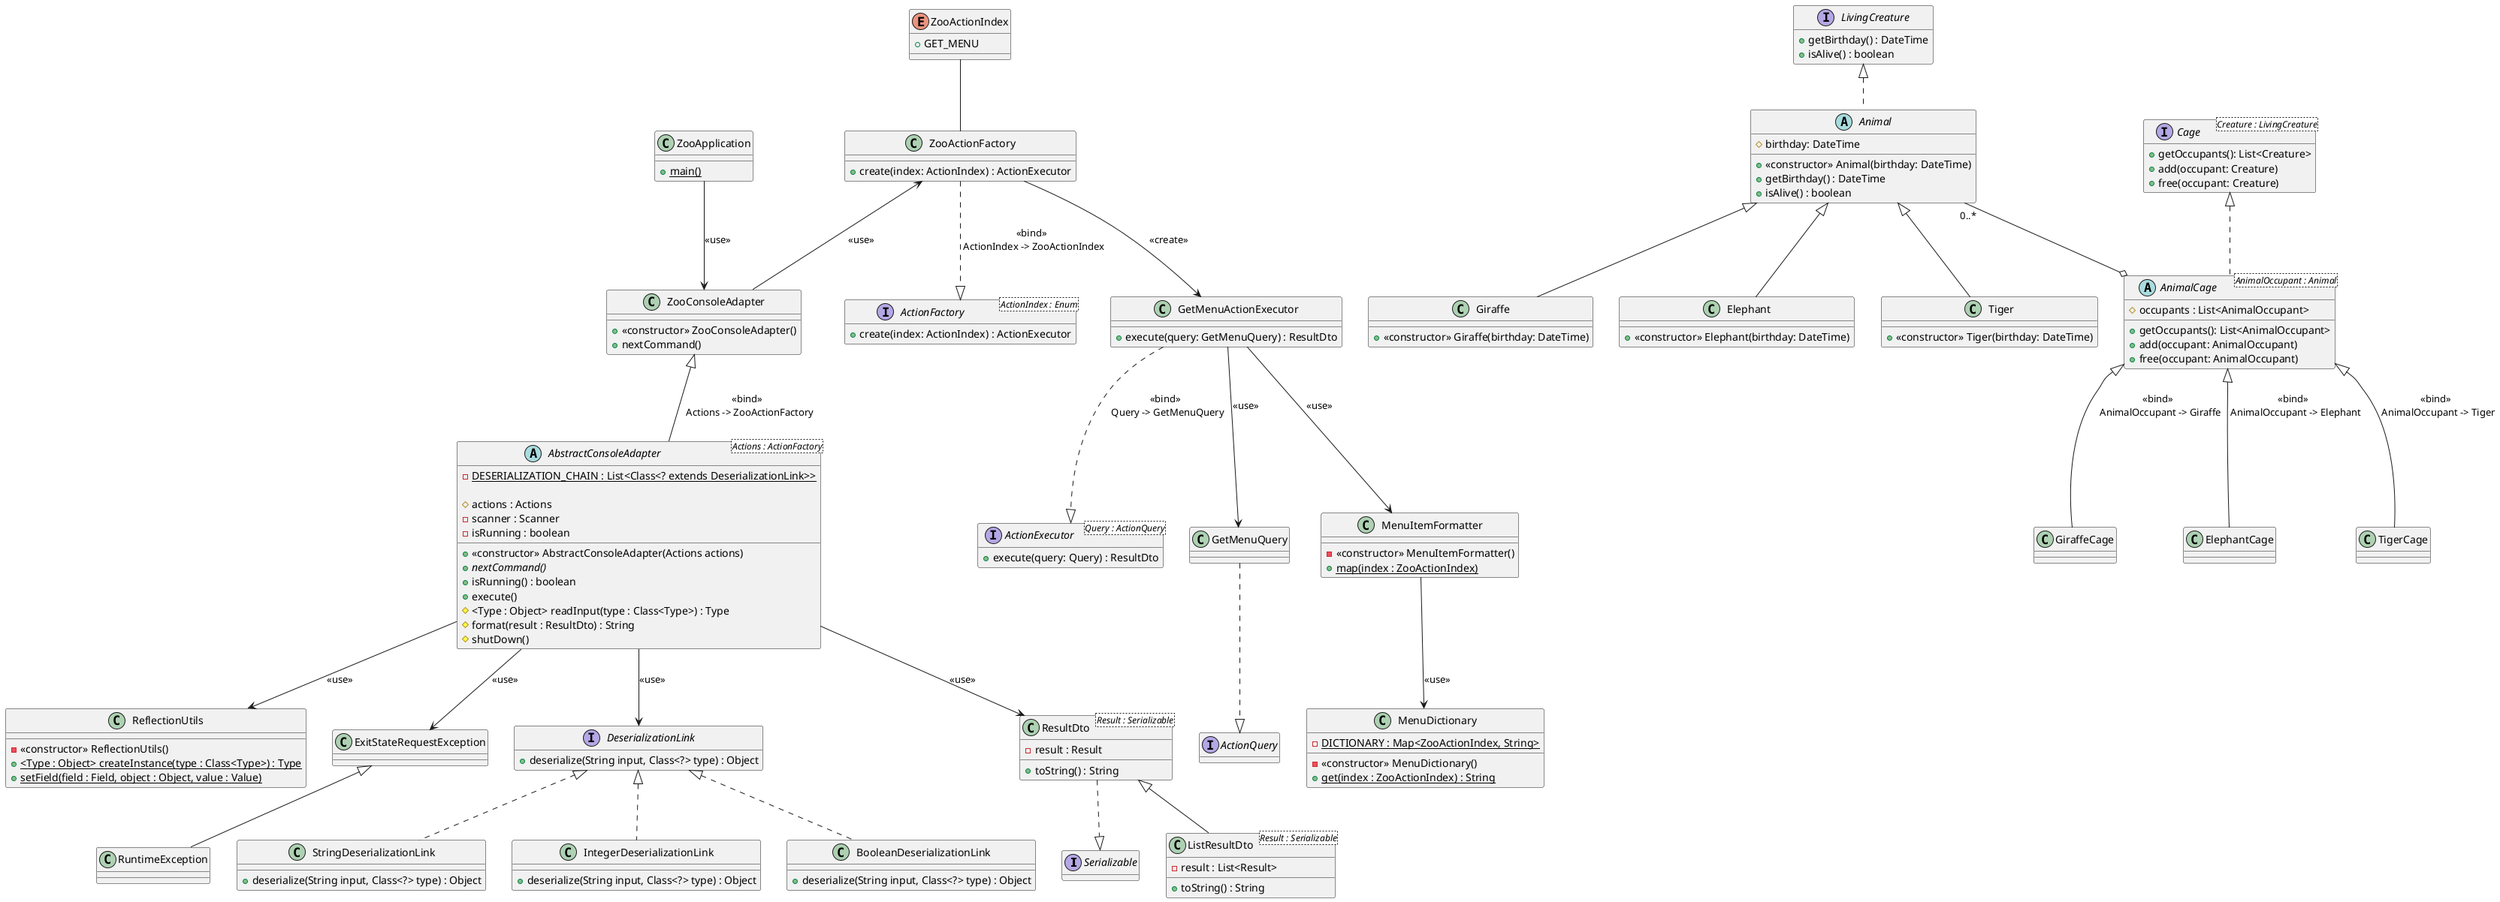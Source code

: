 @startuml
interface Serializable

class ZooApplication {
    + {static} main()
}

class ZooConsoleAdapter {
    + <<constructor>> ZooConsoleAdapter()
    + nextCommand()
}

abstract class AbstractConsoleAdapter<Actions : ActionFactory> {
    - {static} DESERIALIZATION_CHAIN : List<Class<? extends DeserializationLink>>

    #actions : Actions
    -scanner : Scanner
    -isRunning : boolean

    + <<constructor>> AbstractConsoleAdapter(Actions actions)
    +{abstract} nextCommand()
    +isRunning() : boolean
    +execute()
    #<Type : Object> readInput(type : Class<Type>) : Type
    #format(result : ResultDto) : String
    #shutDown()
}

class ReflectionUtils {
    -<<constructor>> ReflectionUtils()
    +{static} <Type : Object> createInstance(type : Class<Type>) : Type
    +{static} setField(field : Field, object : Object, value : Value)
}

class ExitStateRequestException

class RuntimeException

ExitStateRequestException <|-- RuntimeException
AbstractConsoleAdapter --> ExitStateRequestException : <<use>>

ZooApplication --> ZooConsoleAdapter : <<use>>
ZooConsoleAdapter <|-- AbstractConsoleAdapter : <<bind>> \n Actions -> ZooActionFactory

AbstractConsoleAdapter --> ReflectionUtils : <<use>>

interface DeserializationLink {
    +deserialize(String input, Class<?> type) : Object
}

class StringDeserializationLink {
    +deserialize(String input, Class<?> type) : Object
}

class IntegerDeserializationLink {
    +deserialize(String input, Class<?> type) : Object
}

class BooleanDeserializationLink {
    +deserialize(String input, Class<?> type) : Object
}

DeserializationLink <|.. StringDeserializationLink
DeserializationLink <|.. IntegerDeserializationLink
DeserializationLink <|.. BooleanDeserializationLink
AbstractConsoleAdapter --> DeserializationLink  : <<use>>

interface ActionFactory<ActionIndex : Enum> {
    +create(index: ActionIndex) : ActionExecutor
}

class ZooActionFactory {
    +create(index: ActionIndex) : ActionExecutor
}

ZooActionFactory ..|> ActionFactory : <<bind>> \n ActionIndex -> ZooActionIndex
ZooActionFactory <-- ZooConsoleAdapter : <<use>>

enum ZooActionIndex {
    +GET_MENU
}

ZooActionIndex -- ZooActionFactory

class ResultDto<Result : Serializable> {
    -result : Result
    +toString() : String
}

class ListResultDto<Result : Serializable> {
    -result : List<Result>
    +toString() : String
}

ResultDto ..|> Serializable
ResultDto <|-- ListResultDto

interface ActionExecutor<Query : ActionQuery> {
    +execute(query: Query) : ResultDto
}

interface ActionQuery

class GetMenuQuery

GetMenuQuery ..|> ActionQuery
AbstractConsoleAdapter --> ResultDto : <<use>>

class GetMenuActionExecutor {
    +execute(query: GetMenuQuery) : ResultDto
}

class MenuDictionary {
    - {static} DICTIONARY : Map<ZooActionIndex, String>

    -<<constructor>> MenuDictionary()
    + {static} get(index : ZooActionIndex) : String
}

class MenuItemFormatter {
    -<<constructor>> MenuItemFormatter()
    + {static} map(index : ZooActionIndex)
}

GetMenuActionExecutor --> MenuItemFormatter : <<use>>
MenuItemFormatter --> MenuDictionary : <<use>>

GetMenuActionExecutor --> GetMenuQuery : <<use>>
GetMenuActionExecutor ..|> ActionExecutor : <<bind>> \n Query -> GetMenuQuery
ZooActionFactory --> GetMenuActionExecutor : <<create>>

interface LivingCreature {
    +getBirthday() : DateTime
    +isAlive() : boolean
}

abstract class Animal {
    #birthday: DateTime

    +<<constructor>> Animal(birthday: DateTime)
    +getBirthday() : DateTime
    +isAlive() : boolean
}

LivingCreature <|.. Animal

class Giraffe {
    +<<constructor>> Giraffe(birthday: DateTime)
}

class Elephant {
    +<<constructor>> Elephant(birthday: DateTime)
}

class Tiger {
    +<<constructor>> Tiger(birthday: DateTime)
}

Animal <|-- Giraffe
Animal <|-- Elephant
Animal <|-- Tiger

interface Cage<Creature : LivingCreature> {
    +getOccupants(): List<Creature>
    +add(occupant: Creature)
    +free(occupant: Creature)
}

abstract class AnimalCage<AnimalOccupant : Animal> {
    #occupants : List<AnimalOccupant>

    +getOccupants(): List<AnimalOccupant>
    +add(occupant: AnimalOccupant)
    +free(occupant: AnimalOccupant)
}

Cage <|.. AnimalCage

Animal "0..*" --o AnimalCage

class GiraffeCage
class ElephantCage
class TigerCage

AnimalCage <|-- GiraffeCage : <<bind>> \n AnimalOccupant -> Giraffe
AnimalCage <|-- ElephantCage : <<bind>> \n AnimalOccupant -> Elephant
AnimalCage <|-- TigerCage : <<bind>> \n AnimalOccupant -> Tiger

hide interface fields
@enduml